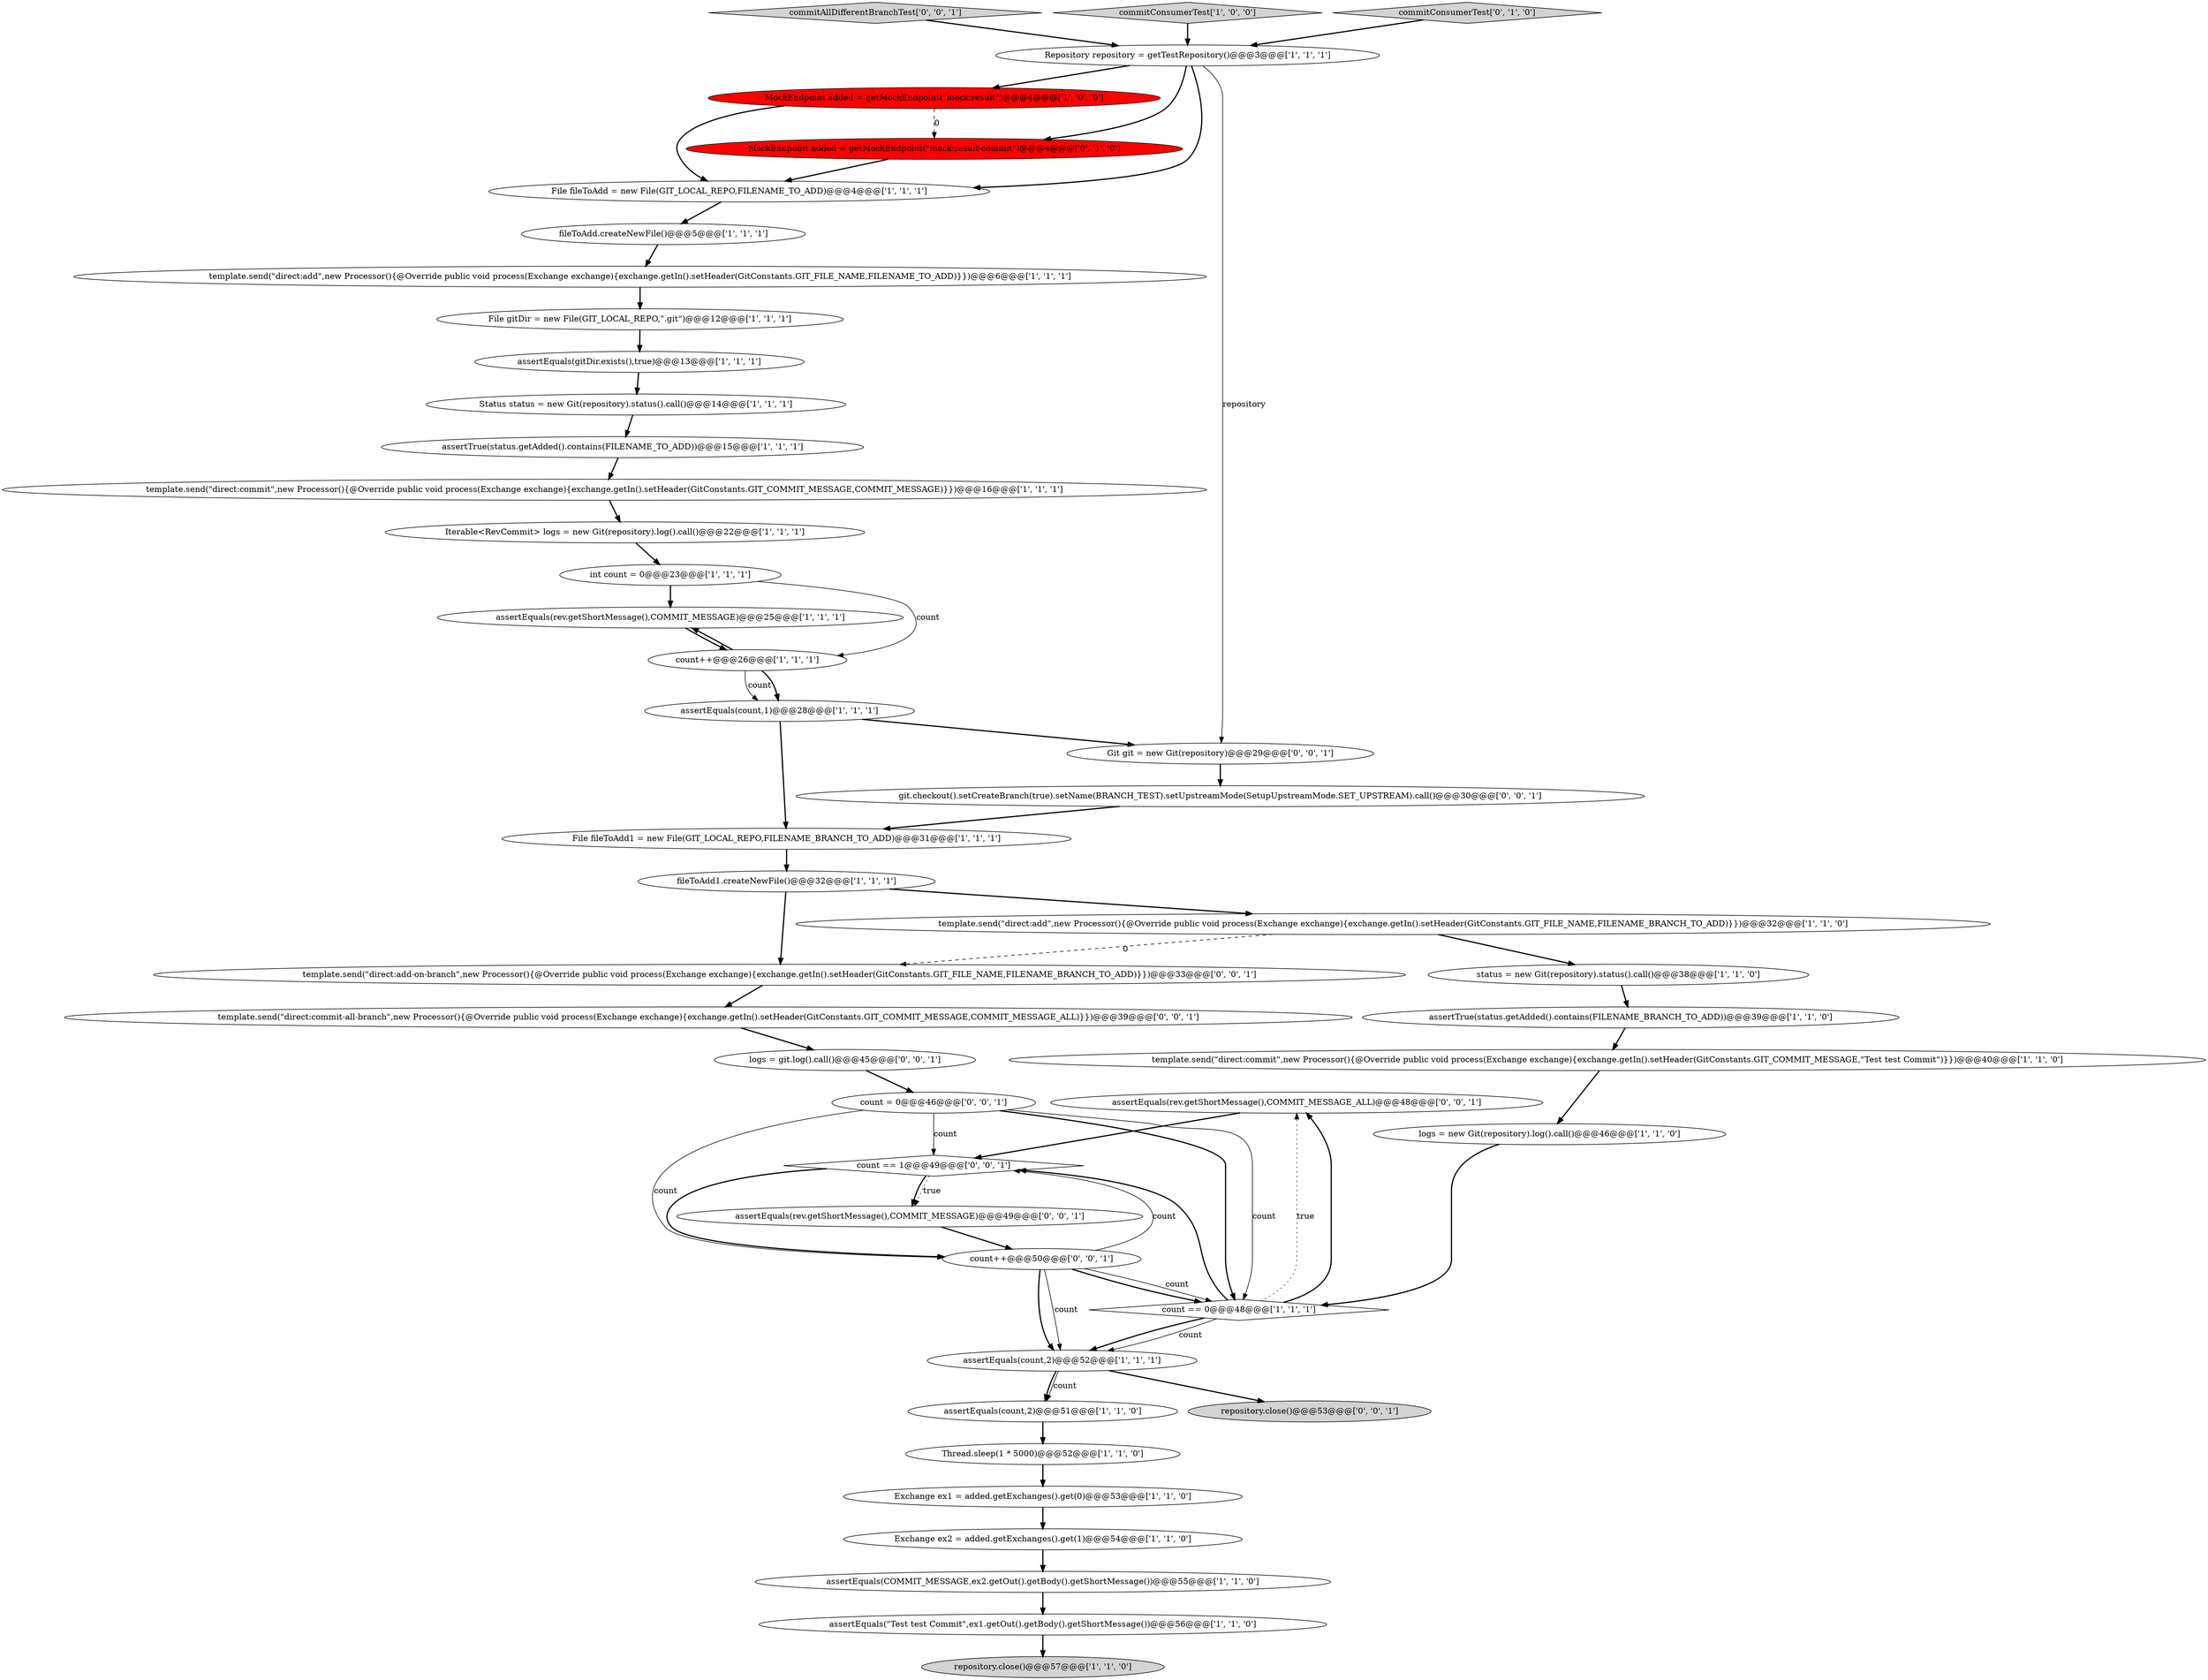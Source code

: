 digraph {
34 [style = filled, label = "assertEquals(rev.getShortMessage(),COMMIT_MESSAGE_ALL)@@@48@@@['0', '0', '1']", fillcolor = white, shape = ellipse image = "AAA0AAABBB3BBB"];
38 [style = filled, label = "count == 1@@@49@@@['0', '0', '1']", fillcolor = white, shape = diamond image = "AAA0AAABBB3BBB"];
45 [style = filled, label = "commitAllDifferentBranchTest['0', '0', '1']", fillcolor = lightgray, shape = diamond image = "AAA0AAABBB3BBB"];
18 [style = filled, label = "Repository repository = getTestRepository()@@@3@@@['1', '1', '1']", fillcolor = white, shape = ellipse image = "AAA0AAABBB1BBB"];
27 [style = filled, label = "commitConsumerTest['1', '0', '0']", fillcolor = lightgray, shape = diamond image = "AAA0AAABBB1BBB"];
1 [style = filled, label = "File fileToAdd1 = new File(GIT_LOCAL_REPO,FILENAME_BRANCH_TO_ADD)@@@31@@@['1', '1', '1']", fillcolor = white, shape = ellipse image = "AAA0AAABBB1BBB"];
7 [style = filled, label = "assertEquals(count,2)@@@51@@@['1', '1', '0']", fillcolor = white, shape = ellipse image = "AAA0AAABBB1BBB"];
41 [style = filled, label = "git.checkout().setCreateBranch(true).setName(BRANCH_TEST).setUpstreamMode(SetupUpstreamMode.SET_UPSTREAM).call()@@@30@@@['0', '0', '1']", fillcolor = white, shape = ellipse image = "AAA0AAABBB3BBB"];
11 [style = filled, label = "assertEquals(\"Test test Commit\",ex1.getOut().getBody().getShortMessage())@@@56@@@['1', '1', '0']", fillcolor = white, shape = ellipse image = "AAA0AAABBB1BBB"];
6 [style = filled, label = "count == 0@@@48@@@['1', '1', '1']", fillcolor = white, shape = diamond image = "AAA0AAABBB1BBB"];
9 [style = filled, label = "int count = 0@@@23@@@['1', '1', '1']", fillcolor = white, shape = ellipse image = "AAA0AAABBB1BBB"];
44 [style = filled, label = "template.send(\"direct:add-on-branch\",new Processor(){@Override public void process(Exchange exchange){exchange.getIn().setHeader(GitConstants.GIT_FILE_NAME,FILENAME_BRANCH_TO_ADD)}})@@@33@@@['0', '0', '1']", fillcolor = white, shape = ellipse image = "AAA0AAABBB3BBB"];
42 [style = filled, label = "logs = git.log().call()@@@45@@@['0', '0', '1']", fillcolor = white, shape = ellipse image = "AAA0AAABBB3BBB"];
17 [style = filled, label = "File gitDir = new File(GIT_LOCAL_REPO,\".git\")@@@12@@@['1', '1', '1']", fillcolor = white, shape = ellipse image = "AAA0AAABBB1BBB"];
13 [style = filled, label = "Exchange ex1 = added.getExchanges().get(0)@@@53@@@['1', '1', '0']", fillcolor = white, shape = ellipse image = "AAA0AAABBB1BBB"];
43 [style = filled, label = "assertEquals(rev.getShortMessage(),COMMIT_MESSAGE)@@@49@@@['0', '0', '1']", fillcolor = white, shape = ellipse image = "AAA0AAABBB3BBB"];
12 [style = filled, label = "assertEquals(count,1)@@@28@@@['1', '1', '1']", fillcolor = white, shape = ellipse image = "AAA0AAABBB1BBB"];
20 [style = filled, label = "assertEquals(rev.getShortMessage(),COMMIT_MESSAGE)@@@25@@@['1', '1', '1']", fillcolor = white, shape = ellipse image = "AAA0AAABBB1BBB"];
8 [style = filled, label = "count++@@@26@@@['1', '1', '1']", fillcolor = white, shape = ellipse image = "AAA0AAABBB1BBB"];
25 [style = filled, label = "Thread.sleep(1 * 5000)@@@52@@@['1', '1', '0']", fillcolor = white, shape = ellipse image = "AAA0AAABBB1BBB"];
16 [style = filled, label = "fileToAdd.createNewFile()@@@5@@@['1', '1', '1']", fillcolor = white, shape = ellipse image = "AAA0AAABBB1BBB"];
40 [style = filled, label = "count++@@@50@@@['0', '0', '1']", fillcolor = white, shape = ellipse image = "AAA0AAABBB3BBB"];
33 [style = filled, label = "commitConsumerTest['0', '1', '0']", fillcolor = lightgray, shape = diamond image = "AAA0AAABBB2BBB"];
22 [style = filled, label = "Status status = new Git(repository).status().call()@@@14@@@['1', '1', '1']", fillcolor = white, shape = ellipse image = "AAA0AAABBB1BBB"];
36 [style = filled, label = "count = 0@@@46@@@['0', '0', '1']", fillcolor = white, shape = ellipse image = "AAA0AAABBB3BBB"];
32 [style = filled, label = "MockEndpoint added = getMockEndpoint(\"mock:result-commit\")@@@4@@@['0', '1', '0']", fillcolor = red, shape = ellipse image = "AAA1AAABBB2BBB"];
28 [style = filled, label = "assertEquals(gitDir.exists(),true)@@@13@@@['1', '1', '1']", fillcolor = white, shape = ellipse image = "AAA0AAABBB1BBB"];
2 [style = filled, label = "assertTrue(status.getAdded().contains(FILENAME_TO_ADD))@@@15@@@['1', '1', '1']", fillcolor = white, shape = ellipse image = "AAA0AAABBB1BBB"];
4 [style = filled, label = "assertEquals(count,2)@@@52@@@['1', '1', '1']", fillcolor = white, shape = ellipse image = "AAA0AAABBB1BBB"];
31 [style = filled, label = "template.send(\"direct:add\",new Processor(){@Override public void process(Exchange exchange){exchange.getIn().setHeader(GitConstants.GIT_FILE_NAME,FILENAME_TO_ADD)}})@@@6@@@['1', '1', '1']", fillcolor = white, shape = ellipse image = "AAA0AAABBB1BBB"];
24 [style = filled, label = "repository.close()@@@57@@@['1', '1', '0']", fillcolor = lightgray, shape = ellipse image = "AAA0AAABBB1BBB"];
19 [style = filled, label = "File fileToAdd = new File(GIT_LOCAL_REPO,FILENAME_TO_ADD)@@@4@@@['1', '1', '1']", fillcolor = white, shape = ellipse image = "AAA0AAABBB1BBB"];
10 [style = filled, label = "Iterable<RevCommit> logs = new Git(repository).log().call()@@@22@@@['1', '1', '1']", fillcolor = white, shape = ellipse image = "AAA0AAABBB1BBB"];
30 [style = filled, label = "status = new Git(repository).status().call()@@@38@@@['1', '1', '0']", fillcolor = white, shape = ellipse image = "AAA0AAABBB1BBB"];
14 [style = filled, label = "logs = new Git(repository).log().call()@@@46@@@['1', '1', '0']", fillcolor = white, shape = ellipse image = "AAA0AAABBB1BBB"];
37 [style = filled, label = "Git git = new Git(repository)@@@29@@@['0', '0', '1']", fillcolor = white, shape = ellipse image = "AAA0AAABBB3BBB"];
35 [style = filled, label = "template.send(\"direct:commit-all-branch\",new Processor(){@Override public void process(Exchange exchange){exchange.getIn().setHeader(GitConstants.GIT_COMMIT_MESSAGE,COMMIT_MESSAGE_ALL)}})@@@39@@@['0', '0', '1']", fillcolor = white, shape = ellipse image = "AAA0AAABBB3BBB"];
39 [style = filled, label = "repository.close()@@@53@@@['0', '0', '1']", fillcolor = lightgray, shape = ellipse image = "AAA0AAABBB3BBB"];
29 [style = filled, label = "template.send(\"direct:commit\",new Processor(){@Override public void process(Exchange exchange){exchange.getIn().setHeader(GitConstants.GIT_COMMIT_MESSAGE,COMMIT_MESSAGE)}})@@@16@@@['1', '1', '1']", fillcolor = white, shape = ellipse image = "AAA0AAABBB1BBB"];
3 [style = filled, label = "fileToAdd1.createNewFile()@@@32@@@['1', '1', '1']", fillcolor = white, shape = ellipse image = "AAA0AAABBB1BBB"];
0 [style = filled, label = "assertTrue(status.getAdded().contains(FILENAME_BRANCH_TO_ADD))@@@39@@@['1', '1', '0']", fillcolor = white, shape = ellipse image = "AAA0AAABBB1BBB"];
21 [style = filled, label = "template.send(\"direct:commit\",new Processor(){@Override public void process(Exchange exchange){exchange.getIn().setHeader(GitConstants.GIT_COMMIT_MESSAGE,\"Test test Commit\")}})@@@40@@@['1', '1', '0']", fillcolor = white, shape = ellipse image = "AAA0AAABBB1BBB"];
26 [style = filled, label = "assertEquals(COMMIT_MESSAGE,ex2.getOut().getBody().getShortMessage())@@@55@@@['1', '1', '0']", fillcolor = white, shape = ellipse image = "AAA0AAABBB1BBB"];
5 [style = filled, label = "Exchange ex2 = added.getExchanges().get(1)@@@54@@@['1', '1', '0']", fillcolor = white, shape = ellipse image = "AAA0AAABBB1BBB"];
23 [style = filled, label = "template.send(\"direct:add\",new Processor(){@Override public void process(Exchange exchange){exchange.getIn().setHeader(GitConstants.GIT_FILE_NAME,FILENAME_BRANCH_TO_ADD)}})@@@32@@@['1', '1', '0']", fillcolor = white, shape = ellipse image = "AAA0AAABBB1BBB"];
15 [style = filled, label = "MockEndpoint added = getMockEndpoint(\"mock:result\")@@@4@@@['1', '0', '0']", fillcolor = red, shape = ellipse image = "AAA1AAABBB1BBB"];
40->4 [style = bold, label=""];
36->6 [style = bold, label=""];
27->18 [style = bold, label=""];
4->7 [style = solid, label="count"];
22->2 [style = bold, label=""];
23->30 [style = bold, label=""];
6->34 [style = bold, label=""];
40->6 [style = bold, label=""];
45->18 [style = bold, label=""];
40->38 [style = solid, label="count"];
25->13 [style = bold, label=""];
35->42 [style = bold, label=""];
44->35 [style = bold, label=""];
4->39 [style = bold, label=""];
37->41 [style = bold, label=""];
6->4 [style = solid, label="count"];
18->15 [style = bold, label=""];
1->3 [style = bold, label=""];
18->19 [style = bold, label=""];
5->26 [style = bold, label=""];
15->32 [style = dashed, label="0"];
9->20 [style = bold, label=""];
0->21 [style = bold, label=""];
32->19 [style = bold, label=""];
41->1 [style = bold, label=""];
42->36 [style = bold, label=""];
15->19 [style = bold, label=""];
11->24 [style = bold, label=""];
12->1 [style = bold, label=""];
9->8 [style = solid, label="count"];
18->37 [style = solid, label="repository"];
40->4 [style = solid, label="count"];
26->11 [style = bold, label=""];
4->7 [style = bold, label=""];
12->37 [style = bold, label=""];
19->16 [style = bold, label=""];
43->40 [style = bold, label=""];
6->4 [style = bold, label=""];
3->23 [style = bold, label=""];
17->28 [style = bold, label=""];
20->8 [style = bold, label=""];
3->44 [style = bold, label=""];
6->38 [style = bold, label=""];
8->20 [style = bold, label=""];
8->12 [style = solid, label="count"];
36->38 [style = solid, label="count"];
36->40 [style = solid, label="count"];
33->18 [style = bold, label=""];
38->43 [style = dotted, label="true"];
23->44 [style = dashed, label="0"];
16->31 [style = bold, label=""];
18->32 [style = bold, label=""];
13->5 [style = bold, label=""];
6->34 [style = dotted, label="true"];
29->10 [style = bold, label=""];
10->9 [style = bold, label=""];
30->0 [style = bold, label=""];
7->25 [style = bold, label=""];
34->38 [style = bold, label=""];
31->17 [style = bold, label=""];
2->29 [style = bold, label=""];
38->40 [style = bold, label=""];
40->6 [style = solid, label="count"];
14->6 [style = bold, label=""];
8->12 [style = bold, label=""];
28->22 [style = bold, label=""];
38->43 [style = bold, label=""];
21->14 [style = bold, label=""];
36->6 [style = solid, label="count"];
}
